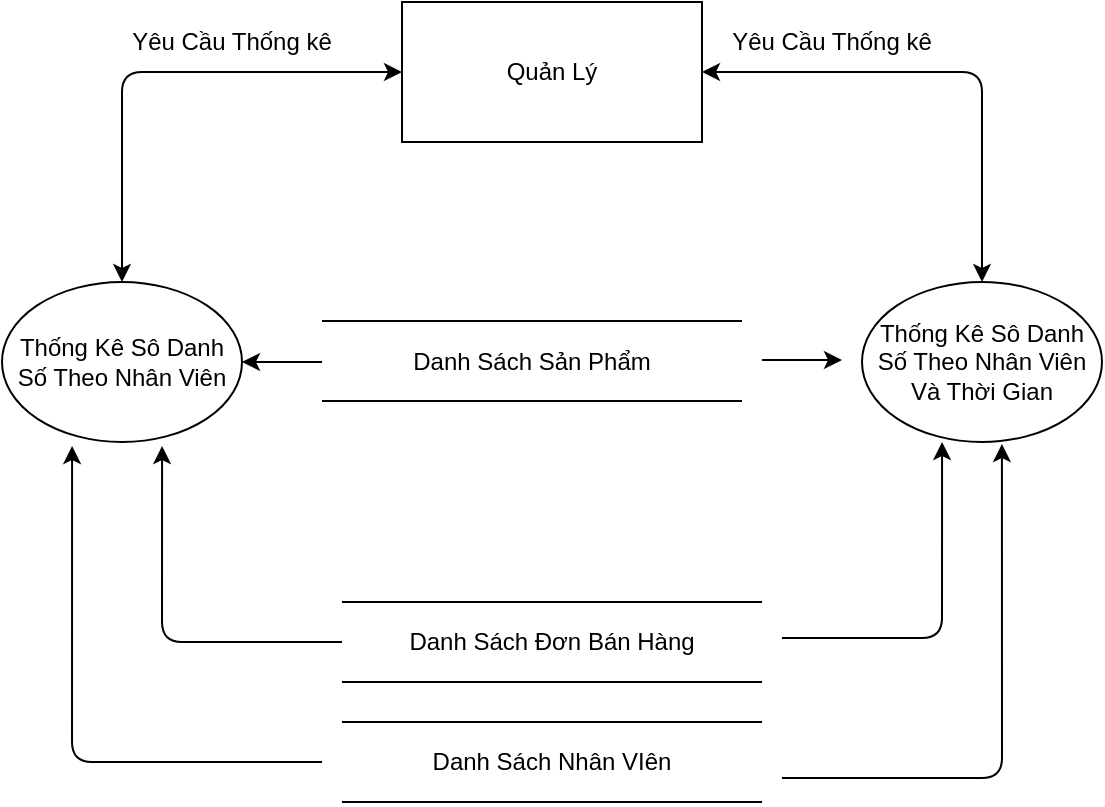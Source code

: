 <mxfile version="13.9.7" type="device"><diagram id="1jHpxjmyNy9Hb_5Lm6Ym" name="Page-1"><mxGraphModel dx="868" dy="461" grid="1" gridSize="10" guides="1" tooltips="1" connect="1" arrows="1" fold="1" page="1" pageScale="1" pageWidth="827" pageHeight="1169" math="0" shadow="0"><root><mxCell id="0"/><mxCell id="1" parent="0"/><mxCell id="mXNDSDdeblQdyTRIlrRe-1" value="Quản Lý" style="rounded=0;whiteSpace=wrap;html=1;" parent="1" vertex="1"><mxGeometry x="370" y="40" width="150" height="70" as="geometry"/></mxCell><mxCell id="mXNDSDdeblQdyTRIlrRe-2" value="Thống Kê Sô Danh Số Theo Nhân Viên" style="ellipse;whiteSpace=wrap;html=1;" parent="1" vertex="1"><mxGeometry x="170" y="180" width="120" height="80" as="geometry"/></mxCell><mxCell id="mXNDSDdeblQdyTRIlrRe-8" value="" style="endArrow=none;html=1;" parent="1" edge="1"><mxGeometry width="50" height="50" relative="1" as="geometry"><mxPoint x="340" y="380" as="sourcePoint"/><mxPoint x="550" y="380" as="targetPoint"/></mxGeometry></mxCell><mxCell id="mXNDSDdeblQdyTRIlrRe-9" value="" style="endArrow=none;html=1;" parent="1" edge="1"><mxGeometry width="50" height="50" relative="1" as="geometry"><mxPoint x="340" y="340" as="sourcePoint"/><mxPoint x="550" y="340" as="targetPoint"/></mxGeometry></mxCell><mxCell id="mXNDSDdeblQdyTRIlrRe-10" value="Danh Sách Đơn Bán Hàng" style="text;html=1;strokeColor=none;fillColor=none;align=center;verticalAlign=middle;whiteSpace=wrap;rounded=0;" parent="1" vertex="1"><mxGeometry x="360" y="350" width="170" height="20" as="geometry"/></mxCell><mxCell id="mXNDSDdeblQdyTRIlrRe-14" value="" style="endArrow=classic;startArrow=classic;html=1;exitX=1;exitY=0.5;exitDx=0;exitDy=0;entryX=0.5;entryY=0;entryDx=0;entryDy=0;" parent="1" source="mXNDSDdeblQdyTRIlrRe-1" edge="1"><mxGeometry width="50" height="50" relative="1" as="geometry"><mxPoint x="640" y="70" as="sourcePoint"/><mxPoint x="660" y="180" as="targetPoint"/><Array as="points"><mxPoint x="660" y="75"/></Array></mxGeometry></mxCell><mxCell id="Bux7xuPPMzMhjAnlbw55-3" value="" style="endArrow=classic;startArrow=classic;html=1;entryX=0;entryY=0.5;entryDx=0;entryDy=0;exitX=0.5;exitY=0;exitDx=0;exitDy=0;" parent="1" source="mXNDSDdeblQdyTRIlrRe-2" target="mXNDSDdeblQdyTRIlrRe-1" edge="1"><mxGeometry width="50" height="50" relative="1" as="geometry"><mxPoint x="240" y="130" as="sourcePoint"/><mxPoint x="290" y="80" as="targetPoint"/><Array as="points"><mxPoint x="230" y="75"/></Array></mxGeometry></mxCell><mxCell id="Bux7xuPPMzMhjAnlbw55-5" value="Yêu Cầu Thống kê" style="text;html=1;strokeColor=none;fillColor=none;align=center;verticalAlign=middle;whiteSpace=wrap;rounded=0;" parent="1" vertex="1"><mxGeometry x="230" y="50" width="110" height="20" as="geometry"/></mxCell><mxCell id="Bux7xuPPMzMhjAnlbw55-6" value="Yêu Cầu Thống kê" style="text;html=1;strokeColor=none;fillColor=none;align=center;verticalAlign=middle;whiteSpace=wrap;rounded=0;" parent="1" vertex="1"><mxGeometry x="530" y="50" width="110" height="20" as="geometry"/></mxCell><mxCell id="gldtVVCH1bwwaq8rPKg7-1" value="Thống Kê Sô Danh Số Theo Nhân Viên Và Thời Gian" style="ellipse;whiteSpace=wrap;html=1;" vertex="1" parent="1"><mxGeometry x="600" y="180" width="120" height="80" as="geometry"/></mxCell><mxCell id="gldtVVCH1bwwaq8rPKg7-2" value="" style="endArrow=none;html=1;" edge="1" parent="1"><mxGeometry width="50" height="50" relative="1" as="geometry"><mxPoint x="330" y="239.5" as="sourcePoint"/><mxPoint x="540" y="239.5" as="targetPoint"/></mxGeometry></mxCell><mxCell id="gldtVVCH1bwwaq8rPKg7-3" value="" style="endArrow=none;html=1;" edge="1" parent="1"><mxGeometry width="50" height="50" relative="1" as="geometry"><mxPoint x="330" y="199.5" as="sourcePoint"/><mxPoint x="540" y="199.5" as="targetPoint"/></mxGeometry></mxCell><mxCell id="gldtVVCH1bwwaq8rPKg7-4" value="Danh Sách Sản Phẩm" style="text;html=1;strokeColor=none;fillColor=none;align=center;verticalAlign=middle;whiteSpace=wrap;rounded=0;" vertex="1" parent="1"><mxGeometry x="350" y="209.5" width="170" height="20" as="geometry"/></mxCell><mxCell id="gldtVVCH1bwwaq8rPKg7-5" value="" style="endArrow=classic;html=1;" edge="1" parent="1"><mxGeometry width="50" height="50" relative="1" as="geometry"><mxPoint x="550" y="219" as="sourcePoint"/><mxPoint x="590" y="219" as="targetPoint"/></mxGeometry></mxCell><mxCell id="gldtVVCH1bwwaq8rPKg7-6" value="" style="endArrow=classic;html=1;entryX=1;entryY=0.5;entryDx=0;entryDy=0;" edge="1" parent="1" target="mXNDSDdeblQdyTRIlrRe-2"><mxGeometry width="50" height="50" relative="1" as="geometry"><mxPoint x="330" y="220" as="sourcePoint"/><mxPoint x="590" y="219" as="targetPoint"/></mxGeometry></mxCell><mxCell id="gldtVVCH1bwwaq8rPKg7-7" value="" style="endArrow=none;html=1;" edge="1" parent="1"><mxGeometry width="50" height="50" relative="1" as="geometry"><mxPoint x="340" y="440" as="sourcePoint"/><mxPoint x="550" y="440" as="targetPoint"/></mxGeometry></mxCell><mxCell id="gldtVVCH1bwwaq8rPKg7-8" value="" style="endArrow=none;html=1;" edge="1" parent="1"><mxGeometry width="50" height="50" relative="1" as="geometry"><mxPoint x="340" y="400" as="sourcePoint"/><mxPoint x="550" y="400" as="targetPoint"/></mxGeometry></mxCell><mxCell id="gldtVVCH1bwwaq8rPKg7-9" value="Danh Sách Nhân VIên" style="text;html=1;strokeColor=none;fillColor=none;align=center;verticalAlign=middle;whiteSpace=wrap;rounded=0;" vertex="1" parent="1"><mxGeometry x="360" y="410" width="170" height="20" as="geometry"/></mxCell><mxCell id="gldtVVCH1bwwaq8rPKg7-12" value="" style="endArrow=classic;html=1;entryX=0.292;entryY=1.025;entryDx=0;entryDy=0;entryPerimeter=0;" edge="1" parent="1" target="mXNDSDdeblQdyTRIlrRe-2"><mxGeometry width="50" height="50" relative="1" as="geometry"><mxPoint x="330" y="420" as="sourcePoint"/><mxPoint x="220" y="470" as="targetPoint"/><Array as="points"><mxPoint x="205" y="420"/></Array></mxGeometry></mxCell><mxCell id="gldtVVCH1bwwaq8rPKg7-13" value="" style="endArrow=classic;html=1;entryX=0.667;entryY=1.025;entryDx=0;entryDy=0;entryPerimeter=0;" edge="1" parent="1" target="mXNDSDdeblQdyTRIlrRe-2"><mxGeometry width="50" height="50" relative="1" as="geometry"><mxPoint x="340" y="360" as="sourcePoint"/><mxPoint x="205.04" y="262" as="targetPoint"/><Array as="points"><mxPoint x="250" y="360"/></Array></mxGeometry></mxCell><mxCell id="gldtVVCH1bwwaq8rPKg7-14" value="" style="endArrow=classic;html=1;entryX=0.667;entryY=1.025;entryDx=0;entryDy=0;entryPerimeter=0;" edge="1" parent="1"><mxGeometry width="50" height="50" relative="1" as="geometry"><mxPoint x="560" y="358" as="sourcePoint"/><mxPoint x="640.04" y="260" as="targetPoint"/><Array as="points"><mxPoint x="640" y="358"/></Array></mxGeometry></mxCell><mxCell id="gldtVVCH1bwwaq8rPKg7-15" value="" style="endArrow=classic;html=1;entryX=0.583;entryY=1.013;entryDx=0;entryDy=0;entryPerimeter=0;" edge="1" parent="1" target="gldtVVCH1bwwaq8rPKg7-1"><mxGeometry width="50" height="50" relative="1" as="geometry"><mxPoint x="560" y="428" as="sourcePoint"/><mxPoint x="670.04" y="330" as="targetPoint"/><Array as="points"><mxPoint x="670" y="428"/></Array></mxGeometry></mxCell></root></mxGraphModel></diagram></mxfile>